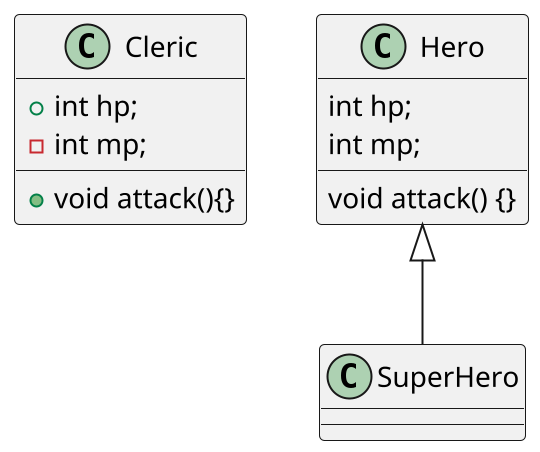 @startuml
scale 2

class Cleric {
    + int hp;
    - int mp;

    + void attack(){}
}

class Hero {
int hp;
int mp;

void attack() {}

}

class SuperHero extends Hero {}

@enduml